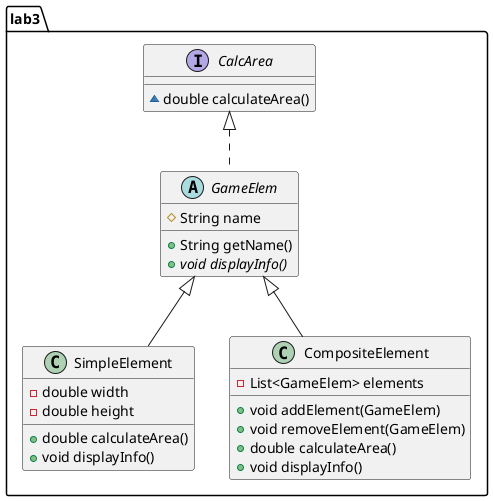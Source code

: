@startuml
class lab3.SimpleElement {
- double width
- double height
+ double calculateArea()
+ void displayInfo()
}


abstract class lab3.GameElem {
# String name
+ String getName()
+ {abstract}void displayInfo()
}


class lab3.CompositeElement {
- List<GameElem> elements
+ void addElement(GameElem)
+ void removeElement(GameElem)
+ double calculateArea()
+ void displayInfo()
}


interface lab3.CalcArea {
~ double calculateArea()
}



lab3.GameElem <|-- lab3.SimpleElement
lab3.CalcArea <|.. lab3.GameElem
lab3.GameElem <|-- lab3.CompositeElement
@enduml